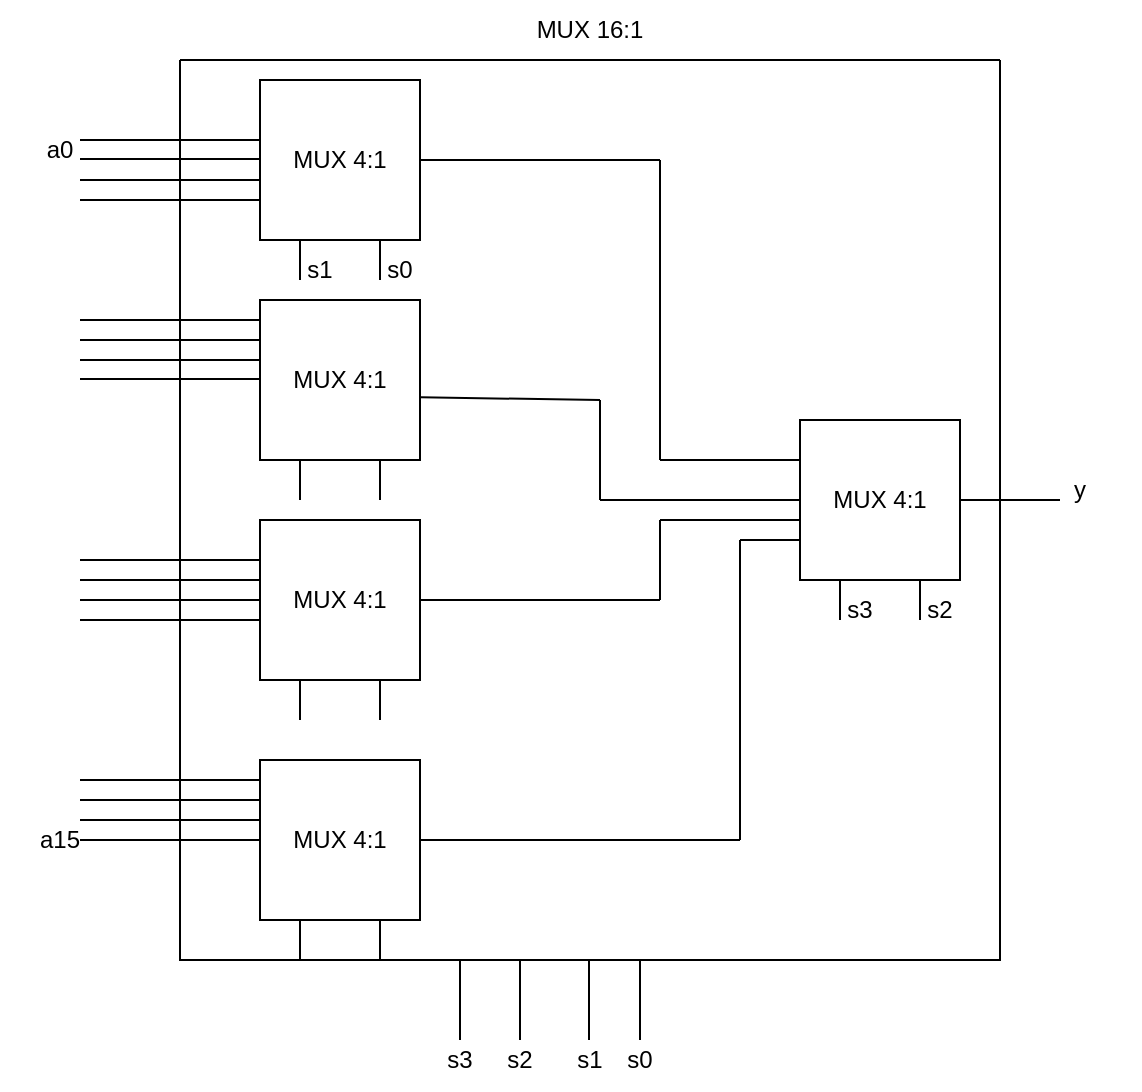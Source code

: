 <mxfile version="20.8.13" type="device"><diagram name="Pagina-1" id="79991pXsSJq-eaa0z2l-"><mxGraphModel dx="1050" dy="549" grid="1" gridSize="10" guides="1" tooltips="1" connect="1" arrows="1" fold="1" page="1" pageScale="1" pageWidth="827" pageHeight="1169" math="0" shadow="0"><root><mxCell id="0"/><mxCell id="1" parent="0"/><mxCell id="QqNfB_baV-m5bWrCjQal-1" value="MUX 4:1" style="whiteSpace=wrap;html=1;aspect=fixed;" vertex="1" parent="1"><mxGeometry x="200" y="80" width="80" height="80" as="geometry"/></mxCell><mxCell id="QqNfB_baV-m5bWrCjQal-2" value="MUX 4:1" style="whiteSpace=wrap;html=1;aspect=fixed;" vertex="1" parent="1"><mxGeometry x="200" y="190" width="80" height="80" as="geometry"/></mxCell><mxCell id="QqNfB_baV-m5bWrCjQal-3" value="MUX 4:1" style="whiteSpace=wrap;html=1;aspect=fixed;" vertex="1" parent="1"><mxGeometry x="200" y="300" width="80" height="80" as="geometry"/></mxCell><mxCell id="QqNfB_baV-m5bWrCjQal-4" value="MUX 4:1" style="whiteSpace=wrap;html=1;aspect=fixed;" vertex="1" parent="1"><mxGeometry x="200" y="420" width="80" height="80" as="geometry"/></mxCell><mxCell id="QqNfB_baV-m5bWrCjQal-5" value="MUX 4:1" style="whiteSpace=wrap;html=1;aspect=fixed;" vertex="1" parent="1"><mxGeometry x="470" y="250" width="80" height="80" as="geometry"/></mxCell><mxCell id="QqNfB_baV-m5bWrCjQal-6" value="" style="endArrow=none;html=1;rounded=0;exitX=1;exitY=0.5;exitDx=0;exitDy=0;" edge="1" parent="1" source="QqNfB_baV-m5bWrCjQal-1"><mxGeometry width="50" height="50" relative="1" as="geometry"><mxPoint x="390" y="310" as="sourcePoint"/><mxPoint x="400" y="120" as="targetPoint"/></mxGeometry></mxCell><mxCell id="QqNfB_baV-m5bWrCjQal-7" value="" style="endArrow=none;html=1;rounded=0;" edge="1" parent="1"><mxGeometry width="50" height="50" relative="1" as="geometry"><mxPoint x="400" y="120" as="sourcePoint"/><mxPoint x="400" y="270" as="targetPoint"/></mxGeometry></mxCell><mxCell id="QqNfB_baV-m5bWrCjQal-8" value="" style="endArrow=none;html=1;rounded=0;entryX=0;entryY=0.25;entryDx=0;entryDy=0;" edge="1" parent="1" target="QqNfB_baV-m5bWrCjQal-5"><mxGeometry width="50" height="50" relative="1" as="geometry"><mxPoint x="400" y="270" as="sourcePoint"/><mxPoint x="440" y="260" as="targetPoint"/></mxGeometry></mxCell><mxCell id="QqNfB_baV-m5bWrCjQal-9" value="" style="endArrow=none;html=1;rounded=0;exitX=1;exitY=0.5;exitDx=0;exitDy=0;" edge="1" parent="1" source="QqNfB_baV-m5bWrCjQal-4"><mxGeometry width="50" height="50" relative="1" as="geometry"><mxPoint x="390" y="310" as="sourcePoint"/><mxPoint x="400" y="460" as="targetPoint"/></mxGeometry></mxCell><mxCell id="QqNfB_baV-m5bWrCjQal-10" value="" style="endArrow=none;html=1;rounded=0;exitX=1;exitY=0.5;exitDx=0;exitDy=0;" edge="1" parent="1" source="QqNfB_baV-m5bWrCjQal-3"><mxGeometry width="50" height="50" relative="1" as="geometry"><mxPoint x="390" y="310" as="sourcePoint"/><mxPoint x="400" y="340" as="targetPoint"/></mxGeometry></mxCell><mxCell id="QqNfB_baV-m5bWrCjQal-11" value="" style="endArrow=none;html=1;rounded=0;exitX=1.005;exitY=0.608;exitDx=0;exitDy=0;exitPerimeter=0;" edge="1" parent="1" source="QqNfB_baV-m5bWrCjQal-2"><mxGeometry width="50" height="50" relative="1" as="geometry"><mxPoint x="390" y="310" as="sourcePoint"/><mxPoint x="370" y="240" as="targetPoint"/></mxGeometry></mxCell><mxCell id="QqNfB_baV-m5bWrCjQal-12" value="" style="endArrow=none;html=1;rounded=0;entryX=0;entryY=0.5;entryDx=0;entryDy=0;" edge="1" parent="1" target="QqNfB_baV-m5bWrCjQal-5"><mxGeometry width="50" height="50" relative="1" as="geometry"><mxPoint x="400" y="290" as="sourcePoint"/><mxPoint x="440" y="260" as="targetPoint"/></mxGeometry></mxCell><mxCell id="QqNfB_baV-m5bWrCjQal-15" value="" style="endArrow=none;html=1;rounded=0;" edge="1" parent="1"><mxGeometry width="50" height="50" relative="1" as="geometry"><mxPoint x="370" y="240" as="sourcePoint"/><mxPoint x="370" y="290" as="targetPoint"/></mxGeometry></mxCell><mxCell id="QqNfB_baV-m5bWrCjQal-16" value="" style="endArrow=none;html=1;rounded=0;" edge="1" parent="1"><mxGeometry width="50" height="50" relative="1" as="geometry"><mxPoint x="370" y="290" as="sourcePoint"/><mxPoint x="420" y="290" as="targetPoint"/></mxGeometry></mxCell><mxCell id="QqNfB_baV-m5bWrCjQal-17" value="" style="endArrow=none;html=1;rounded=0;" edge="1" parent="1"><mxGeometry width="50" height="50" relative="1" as="geometry"><mxPoint x="400" y="340" as="sourcePoint"/><mxPoint x="400" y="300" as="targetPoint"/></mxGeometry></mxCell><mxCell id="QqNfB_baV-m5bWrCjQal-18" value="" style="endArrow=none;html=1;rounded=0;" edge="1" parent="1"><mxGeometry width="50" height="50" relative="1" as="geometry"><mxPoint x="400" y="300" as="sourcePoint"/><mxPoint x="470" y="300" as="targetPoint"/></mxGeometry></mxCell><mxCell id="QqNfB_baV-m5bWrCjQal-19" value="" style="endArrow=none;html=1;rounded=0;" edge="1" parent="1"><mxGeometry width="50" height="50" relative="1" as="geometry"><mxPoint x="400" y="460" as="sourcePoint"/><mxPoint x="440" y="460" as="targetPoint"/></mxGeometry></mxCell><mxCell id="QqNfB_baV-m5bWrCjQal-21" value="" style="endArrow=none;html=1;rounded=0;" edge="1" parent="1"><mxGeometry width="50" height="50" relative="1" as="geometry"><mxPoint x="440" y="460" as="sourcePoint"/><mxPoint x="440" y="310" as="targetPoint"/></mxGeometry></mxCell><mxCell id="QqNfB_baV-m5bWrCjQal-22" value="" style="endArrow=none;html=1;rounded=0;entryX=0;entryY=0.75;entryDx=0;entryDy=0;" edge="1" parent="1" target="QqNfB_baV-m5bWrCjQal-5"><mxGeometry width="50" height="50" relative="1" as="geometry"><mxPoint x="440" y="310" as="sourcePoint"/><mxPoint x="440" y="260" as="targetPoint"/></mxGeometry></mxCell><mxCell id="QqNfB_baV-m5bWrCjQal-25" value="" style="swimlane;startSize=0;" vertex="1" parent="1"><mxGeometry x="160" y="70" width="410" height="450" as="geometry"/></mxCell><mxCell id="QqNfB_baV-m5bWrCjQal-27" value="" style="endArrow=none;html=1;rounded=0;entryX=0;entryY=0.25;entryDx=0;entryDy=0;" edge="1" parent="QqNfB_baV-m5bWrCjQal-25"><mxGeometry width="50" height="50" relative="1" as="geometry"><mxPoint x="-50" y="40" as="sourcePoint"/><mxPoint x="40" y="40" as="targetPoint"/><Array as="points"><mxPoint x="10" y="40"/></Array></mxGeometry></mxCell><mxCell id="QqNfB_baV-m5bWrCjQal-39" value="" style="endArrow=none;html=1;rounded=0;entryX=0;entryY=0.25;entryDx=0;entryDy=0;" edge="1" parent="QqNfB_baV-m5bWrCjQal-25"><mxGeometry width="50" height="50" relative="1" as="geometry"><mxPoint x="-50" y="360" as="sourcePoint"/><mxPoint x="40" y="360" as="targetPoint"/></mxGeometry></mxCell><mxCell id="QqNfB_baV-m5bWrCjQal-36" value="" style="endArrow=none;html=1;rounded=0;entryX=0;entryY=0.25;entryDx=0;entryDy=0;" edge="1" parent="QqNfB_baV-m5bWrCjQal-25"><mxGeometry width="50" height="50" relative="1" as="geometry"><mxPoint x="-50" y="260" as="sourcePoint"/><mxPoint x="40" y="260" as="targetPoint"/></mxGeometry></mxCell><mxCell id="QqNfB_baV-m5bWrCjQal-37" value="" style="endArrow=none;html=1;rounded=0;entryX=0;entryY=0.25;entryDx=0;entryDy=0;" edge="1" parent="QqNfB_baV-m5bWrCjQal-25"><mxGeometry width="50" height="50" relative="1" as="geometry"><mxPoint x="-50" y="270" as="sourcePoint"/><mxPoint x="40" y="270" as="targetPoint"/></mxGeometry></mxCell><mxCell id="QqNfB_baV-m5bWrCjQal-38" value="" style="endArrow=none;html=1;rounded=0;entryX=0;entryY=0.25;entryDx=0;entryDy=0;" edge="1" parent="QqNfB_baV-m5bWrCjQal-25"><mxGeometry width="50" height="50" relative="1" as="geometry"><mxPoint x="-50" y="280" as="sourcePoint"/><mxPoint x="40" y="280" as="targetPoint"/></mxGeometry></mxCell><mxCell id="QqNfB_baV-m5bWrCjQal-40" value="" style="endArrow=none;html=1;rounded=0;entryX=0;entryY=0.25;entryDx=0;entryDy=0;" edge="1" parent="QqNfB_baV-m5bWrCjQal-25"><mxGeometry width="50" height="50" relative="1" as="geometry"><mxPoint x="-50" y="380" as="sourcePoint"/><mxPoint x="40" y="380" as="targetPoint"/></mxGeometry></mxCell><mxCell id="QqNfB_baV-m5bWrCjQal-42" value="" style="endArrow=none;html=1;rounded=0;entryX=0;entryY=0.25;entryDx=0;entryDy=0;" edge="1" parent="QqNfB_baV-m5bWrCjQal-25"><mxGeometry width="50" height="50" relative="1" as="geometry"><mxPoint x="-50" y="370" as="sourcePoint"/><mxPoint x="40" y="370" as="targetPoint"/></mxGeometry></mxCell><mxCell id="QqNfB_baV-m5bWrCjQal-41" value="" style="endArrow=none;html=1;rounded=0;entryX=0;entryY=0.25;entryDx=0;entryDy=0;" edge="1" parent="QqNfB_baV-m5bWrCjQal-25"><mxGeometry width="50" height="50" relative="1" as="geometry"><mxPoint x="-50" y="390" as="sourcePoint"/><mxPoint x="40" y="390" as="targetPoint"/></mxGeometry></mxCell><mxCell id="QqNfB_baV-m5bWrCjQal-58" value="" style="endArrow=none;html=1;rounded=0;" edge="1" parent="QqNfB_baV-m5bWrCjQal-25"><mxGeometry width="50" height="50" relative="1" as="geometry"><mxPoint x="60" y="110" as="sourcePoint"/><mxPoint x="60" y="90" as="targetPoint"/></mxGeometry></mxCell><mxCell id="QqNfB_baV-m5bWrCjQal-59" value="" style="endArrow=none;html=1;rounded=0;" edge="1" parent="QqNfB_baV-m5bWrCjQal-25"><mxGeometry width="50" height="50" relative="1" as="geometry"><mxPoint x="100" y="110" as="sourcePoint"/><mxPoint x="100" y="90" as="targetPoint"/></mxGeometry></mxCell><mxCell id="QqNfB_baV-m5bWrCjQal-60" value="" style="endArrow=none;html=1;rounded=0;" edge="1" parent="QqNfB_baV-m5bWrCjQal-25"><mxGeometry width="50" height="50" relative="1" as="geometry"><mxPoint x="60" y="220" as="sourcePoint"/><mxPoint x="60" y="200" as="targetPoint"/></mxGeometry></mxCell><mxCell id="QqNfB_baV-m5bWrCjQal-61" value="" style="endArrow=none;html=1;rounded=0;" edge="1" parent="QqNfB_baV-m5bWrCjQal-25"><mxGeometry width="50" height="50" relative="1" as="geometry"><mxPoint x="100" y="220" as="sourcePoint"/><mxPoint x="100" y="200" as="targetPoint"/></mxGeometry></mxCell><mxCell id="QqNfB_baV-m5bWrCjQal-62" value="" style="endArrow=none;html=1;rounded=0;" edge="1" parent="QqNfB_baV-m5bWrCjQal-25"><mxGeometry width="50" height="50" relative="1" as="geometry"><mxPoint x="60" y="330" as="sourcePoint"/><mxPoint x="60" y="310" as="targetPoint"/></mxGeometry></mxCell><mxCell id="QqNfB_baV-m5bWrCjQal-64" value="" style="endArrow=none;html=1;rounded=0;" edge="1" parent="QqNfB_baV-m5bWrCjQal-25"><mxGeometry width="50" height="50" relative="1" as="geometry"><mxPoint x="100" y="330" as="sourcePoint"/><mxPoint x="100" y="310" as="targetPoint"/></mxGeometry></mxCell><mxCell id="QqNfB_baV-m5bWrCjQal-63" value="" style="endArrow=none;html=1;rounded=0;" edge="1" parent="QqNfB_baV-m5bWrCjQal-25"><mxGeometry width="50" height="50" relative="1" as="geometry"><mxPoint x="60" y="430" as="sourcePoint"/><mxPoint x="60" y="450" as="targetPoint"/></mxGeometry></mxCell><mxCell id="QqNfB_baV-m5bWrCjQal-65" value="" style="endArrow=none;html=1;rounded=0;" edge="1" parent="QqNfB_baV-m5bWrCjQal-25"><mxGeometry width="50" height="50" relative="1" as="geometry"><mxPoint x="100" y="450" as="sourcePoint"/><mxPoint x="100" y="430" as="targetPoint"/></mxGeometry></mxCell><mxCell id="QqNfB_baV-m5bWrCjQal-68" value="" style="endArrow=none;html=1;rounded=0;" edge="1" parent="QqNfB_baV-m5bWrCjQal-25"><mxGeometry width="50" height="50" relative="1" as="geometry"><mxPoint x="330" y="280" as="sourcePoint"/><mxPoint x="330" y="260" as="targetPoint"/></mxGeometry></mxCell><mxCell id="QqNfB_baV-m5bWrCjQal-69" value="" style="endArrow=none;html=1;rounded=0;" edge="1" parent="QqNfB_baV-m5bWrCjQal-25"><mxGeometry width="50" height="50" relative="1" as="geometry"><mxPoint x="370" y="280" as="sourcePoint"/><mxPoint x="370" y="260" as="targetPoint"/></mxGeometry></mxCell><mxCell id="QqNfB_baV-m5bWrCjQal-70" value="s0" style="text;html=1;strokeColor=none;fillColor=none;align=center;verticalAlign=middle;whiteSpace=wrap;rounded=0;" vertex="1" parent="QqNfB_baV-m5bWrCjQal-25"><mxGeometry x="90" y="100" width="40" height="10" as="geometry"/></mxCell><mxCell id="QqNfB_baV-m5bWrCjQal-73" value="s1" style="text;html=1;strokeColor=none;fillColor=none;align=center;verticalAlign=middle;whiteSpace=wrap;rounded=0;" vertex="1" parent="QqNfB_baV-m5bWrCjQal-25"><mxGeometry x="50" y="100" width="40" height="10" as="geometry"/></mxCell><mxCell id="QqNfB_baV-m5bWrCjQal-74" value="s2" style="text;html=1;strokeColor=none;fillColor=none;align=center;verticalAlign=middle;whiteSpace=wrap;rounded=0;" vertex="1" parent="QqNfB_baV-m5bWrCjQal-25"><mxGeometry x="350" y="260" width="60" height="30" as="geometry"/></mxCell><mxCell id="QqNfB_baV-m5bWrCjQal-75" value="s3" style="text;html=1;strokeColor=none;fillColor=none;align=center;verticalAlign=middle;whiteSpace=wrap;rounded=0;" vertex="1" parent="QqNfB_baV-m5bWrCjQal-25"><mxGeometry x="310" y="260" width="60" height="30" as="geometry"/></mxCell><mxCell id="QqNfB_baV-m5bWrCjQal-29" value="" style="endArrow=none;html=1;rounded=0;entryX=0;entryY=0.25;entryDx=0;entryDy=0;" edge="1" parent="1"><mxGeometry width="50" height="50" relative="1" as="geometry"><mxPoint x="110" y="140" as="sourcePoint"/><mxPoint x="200" y="140" as="targetPoint"/></mxGeometry></mxCell><mxCell id="QqNfB_baV-m5bWrCjQal-30" value="" style="endArrow=none;html=1;rounded=0;entryX=0;entryY=0.25;entryDx=0;entryDy=0;" edge="1" parent="1"><mxGeometry width="50" height="50" relative="1" as="geometry"><mxPoint x="110" y="200" as="sourcePoint"/><mxPoint x="200" y="200" as="targetPoint"/></mxGeometry></mxCell><mxCell id="QqNfB_baV-m5bWrCjQal-31" value="" style="endArrow=none;html=1;rounded=0;entryX=0;entryY=0.25;entryDx=0;entryDy=0;" edge="1" parent="1"><mxGeometry width="50" height="50" relative="1" as="geometry"><mxPoint x="110" y="210" as="sourcePoint"/><mxPoint x="200" y="210" as="targetPoint"/></mxGeometry></mxCell><mxCell id="QqNfB_baV-m5bWrCjQal-32" value="" style="endArrow=none;html=1;rounded=0;entryX=0;entryY=0.25;entryDx=0;entryDy=0;" edge="1" parent="1"><mxGeometry width="50" height="50" relative="1" as="geometry"><mxPoint x="110" y="220" as="sourcePoint"/><mxPoint x="200" y="220" as="targetPoint"/></mxGeometry></mxCell><mxCell id="QqNfB_baV-m5bWrCjQal-33" value="" style="endArrow=none;html=1;rounded=0;entryX=0;entryY=0.25;entryDx=0;entryDy=0;" edge="1" parent="1"><mxGeometry width="50" height="50" relative="1" as="geometry"><mxPoint x="110" y="229.5" as="sourcePoint"/><mxPoint x="200" y="229.5" as="targetPoint"/></mxGeometry></mxCell><mxCell id="QqNfB_baV-m5bWrCjQal-34" value="" style="endArrow=none;html=1;rounded=0;entryX=0;entryY=0.25;entryDx=0;entryDy=0;" edge="1" parent="1"><mxGeometry width="50" height="50" relative="1" as="geometry"><mxPoint x="110" y="320" as="sourcePoint"/><mxPoint x="200" y="320" as="targetPoint"/></mxGeometry></mxCell><mxCell id="QqNfB_baV-m5bWrCjQal-35" value="" style="endArrow=none;html=1;rounded=0;" edge="1" parent="1"><mxGeometry width="50" height="50" relative="1" as="geometry"><mxPoint x="200" y="190" as="sourcePoint"/><mxPoint x="280" y="190" as="targetPoint"/></mxGeometry></mxCell><mxCell id="QqNfB_baV-m5bWrCjQal-43" value="" style="endArrow=none;html=1;rounded=0;" edge="1" parent="1"><mxGeometry width="50" height="50" relative="1" as="geometry"><mxPoint x="550" y="290" as="sourcePoint"/><mxPoint x="600" y="290" as="targetPoint"/></mxGeometry></mxCell><mxCell id="QqNfB_baV-m5bWrCjQal-44" value="" style="endArrow=none;html=1;rounded=0;" edge="1" parent="1"><mxGeometry width="50" height="50" relative="1" as="geometry"><mxPoint x="110" y="119.5" as="sourcePoint"/><mxPoint x="200" y="119.5" as="targetPoint"/></mxGeometry></mxCell><mxCell id="QqNfB_baV-m5bWrCjQal-28" value="" style="endArrow=none;html=1;rounded=0;entryX=0;entryY=0.25;entryDx=0;entryDy=0;" edge="1" parent="1"><mxGeometry width="50" height="50" relative="1" as="geometry"><mxPoint x="110" y="130" as="sourcePoint"/><mxPoint x="200" y="130" as="targetPoint"/></mxGeometry></mxCell><mxCell id="QqNfB_baV-m5bWrCjQal-45" value="" style="endArrow=none;html=1;rounded=0;" edge="1" parent="1"><mxGeometry width="50" height="50" relative="1" as="geometry"><mxPoint x="300" y="560" as="sourcePoint"/><mxPoint x="300" y="520" as="targetPoint"/></mxGeometry></mxCell><mxCell id="QqNfB_baV-m5bWrCjQal-47" value="" style="endArrow=none;html=1;rounded=0;" edge="1" parent="1"><mxGeometry width="50" height="50" relative="1" as="geometry"><mxPoint x="364.5" y="560" as="sourcePoint"/><mxPoint x="364.5" y="520" as="targetPoint"/></mxGeometry></mxCell><mxCell id="QqNfB_baV-m5bWrCjQal-48" value="" style="endArrow=none;html=1;rounded=0;" edge="1" parent="1"><mxGeometry width="50" height="50" relative="1" as="geometry"><mxPoint x="390" y="560" as="sourcePoint"/><mxPoint x="390" y="520" as="targetPoint"/></mxGeometry></mxCell><mxCell id="QqNfB_baV-m5bWrCjQal-50" value="" style="endArrow=none;html=1;rounded=0;" edge="1" parent="1"><mxGeometry width="50" height="50" relative="1" as="geometry"><mxPoint x="330" y="560" as="sourcePoint"/><mxPoint x="330" y="520" as="targetPoint"/></mxGeometry></mxCell><mxCell id="QqNfB_baV-m5bWrCjQal-53" value="s0" style="text;html=1;strokeColor=none;fillColor=none;align=center;verticalAlign=middle;whiteSpace=wrap;rounded=0;" vertex="1" parent="1"><mxGeometry x="360" y="555" width="60" height="30" as="geometry"/></mxCell><mxCell id="QqNfB_baV-m5bWrCjQal-54" value="s1" style="text;html=1;strokeColor=none;fillColor=none;align=center;verticalAlign=middle;whiteSpace=wrap;rounded=0;" vertex="1" parent="1"><mxGeometry x="335" y="555" width="60" height="30" as="geometry"/></mxCell><mxCell id="QqNfB_baV-m5bWrCjQal-55" value="s2" style="text;html=1;strokeColor=none;fillColor=none;align=center;verticalAlign=middle;whiteSpace=wrap;rounded=0;" vertex="1" parent="1"><mxGeometry x="300" y="560" width="60" height="20" as="geometry"/></mxCell><mxCell id="QqNfB_baV-m5bWrCjQal-56" value="s3" style="text;html=1;strokeColor=none;fillColor=none;align=center;verticalAlign=middle;whiteSpace=wrap;rounded=0;" vertex="1" parent="1"><mxGeometry x="270" y="555" width="60" height="30" as="geometry"/></mxCell><mxCell id="QqNfB_baV-m5bWrCjQal-76" value="y" style="text;html=1;strokeColor=none;fillColor=none;align=center;verticalAlign=middle;whiteSpace=wrap;rounded=0;" vertex="1" parent="1"><mxGeometry x="580" y="270" width="60" height="30" as="geometry"/></mxCell><mxCell id="QqNfB_baV-m5bWrCjQal-79" value="a0" style="text;html=1;strokeColor=none;fillColor=none;align=center;verticalAlign=middle;whiteSpace=wrap;rounded=0;" vertex="1" parent="1"><mxGeometry x="70" y="100" width="60" height="30" as="geometry"/></mxCell><mxCell id="QqNfB_baV-m5bWrCjQal-81" value="a15" style="text;html=1;strokeColor=none;fillColor=none;align=center;verticalAlign=middle;whiteSpace=wrap;rounded=0;" vertex="1" parent="1"><mxGeometry x="70" y="445" width="60" height="30" as="geometry"/></mxCell><mxCell id="QqNfB_baV-m5bWrCjQal-83" value="MUX 16:1" style="text;html=1;strokeColor=none;fillColor=none;align=center;verticalAlign=middle;whiteSpace=wrap;rounded=0;" vertex="1" parent="1"><mxGeometry x="335" y="40" width="60" height="30" as="geometry"/></mxCell></root></mxGraphModel></diagram></mxfile>